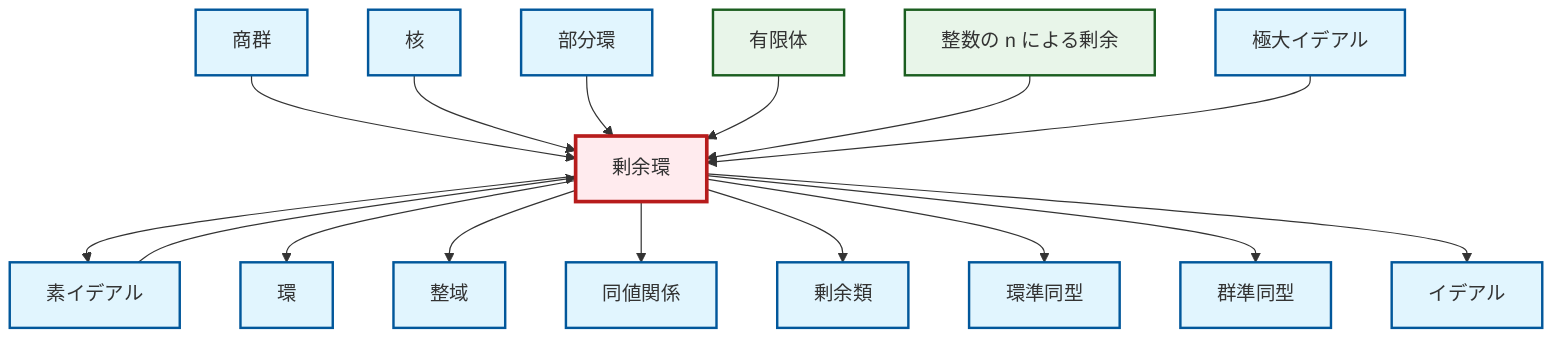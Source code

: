 graph TD
    classDef definition fill:#e1f5fe,stroke:#01579b,stroke-width:2px
    classDef theorem fill:#f3e5f5,stroke:#4a148c,stroke-width:2px
    classDef axiom fill:#fff3e0,stroke:#e65100,stroke-width:2px
    classDef example fill:#e8f5e9,stroke:#1b5e20,stroke-width:2px
    classDef current fill:#ffebee,stroke:#b71c1c,stroke-width:3px
    def-coset["剰余類"]:::definition
    def-homomorphism["群準同型"]:::definition
    def-quotient-ring["剰余環"]:::definition
    def-equivalence-relation["同値関係"]:::definition
    def-maximal-ideal["極大イデアル"]:::definition
    ex-finite-field["有限体"]:::example
    def-subring["部分環"]:::definition
    def-ideal["イデアル"]:::definition
    def-kernel["核"]:::definition
    def-quotient-group["商群"]:::definition
    def-prime-ideal["素イデアル"]:::definition
    ex-quotient-integers-mod-n["整数の n による剰余"]:::example
    def-integral-domain["整域"]:::definition
    def-ring["環"]:::definition
    def-ring-homomorphism["環準同型"]:::definition
    def-quotient-ring --> def-prime-ideal
    def-quotient-group --> def-quotient-ring
    def-quotient-ring --> def-ring
    def-kernel --> def-quotient-ring
    def-subring --> def-quotient-ring
    ex-finite-field --> def-quotient-ring
    def-quotient-ring --> def-integral-domain
    def-quotient-ring --> def-equivalence-relation
    def-quotient-ring --> def-coset
    def-prime-ideal --> def-quotient-ring
    def-quotient-ring --> def-ring-homomorphism
    def-quotient-ring --> def-homomorphism
    ex-quotient-integers-mod-n --> def-quotient-ring
    def-maximal-ideal --> def-quotient-ring
    def-quotient-ring --> def-ideal
    class def-quotient-ring current